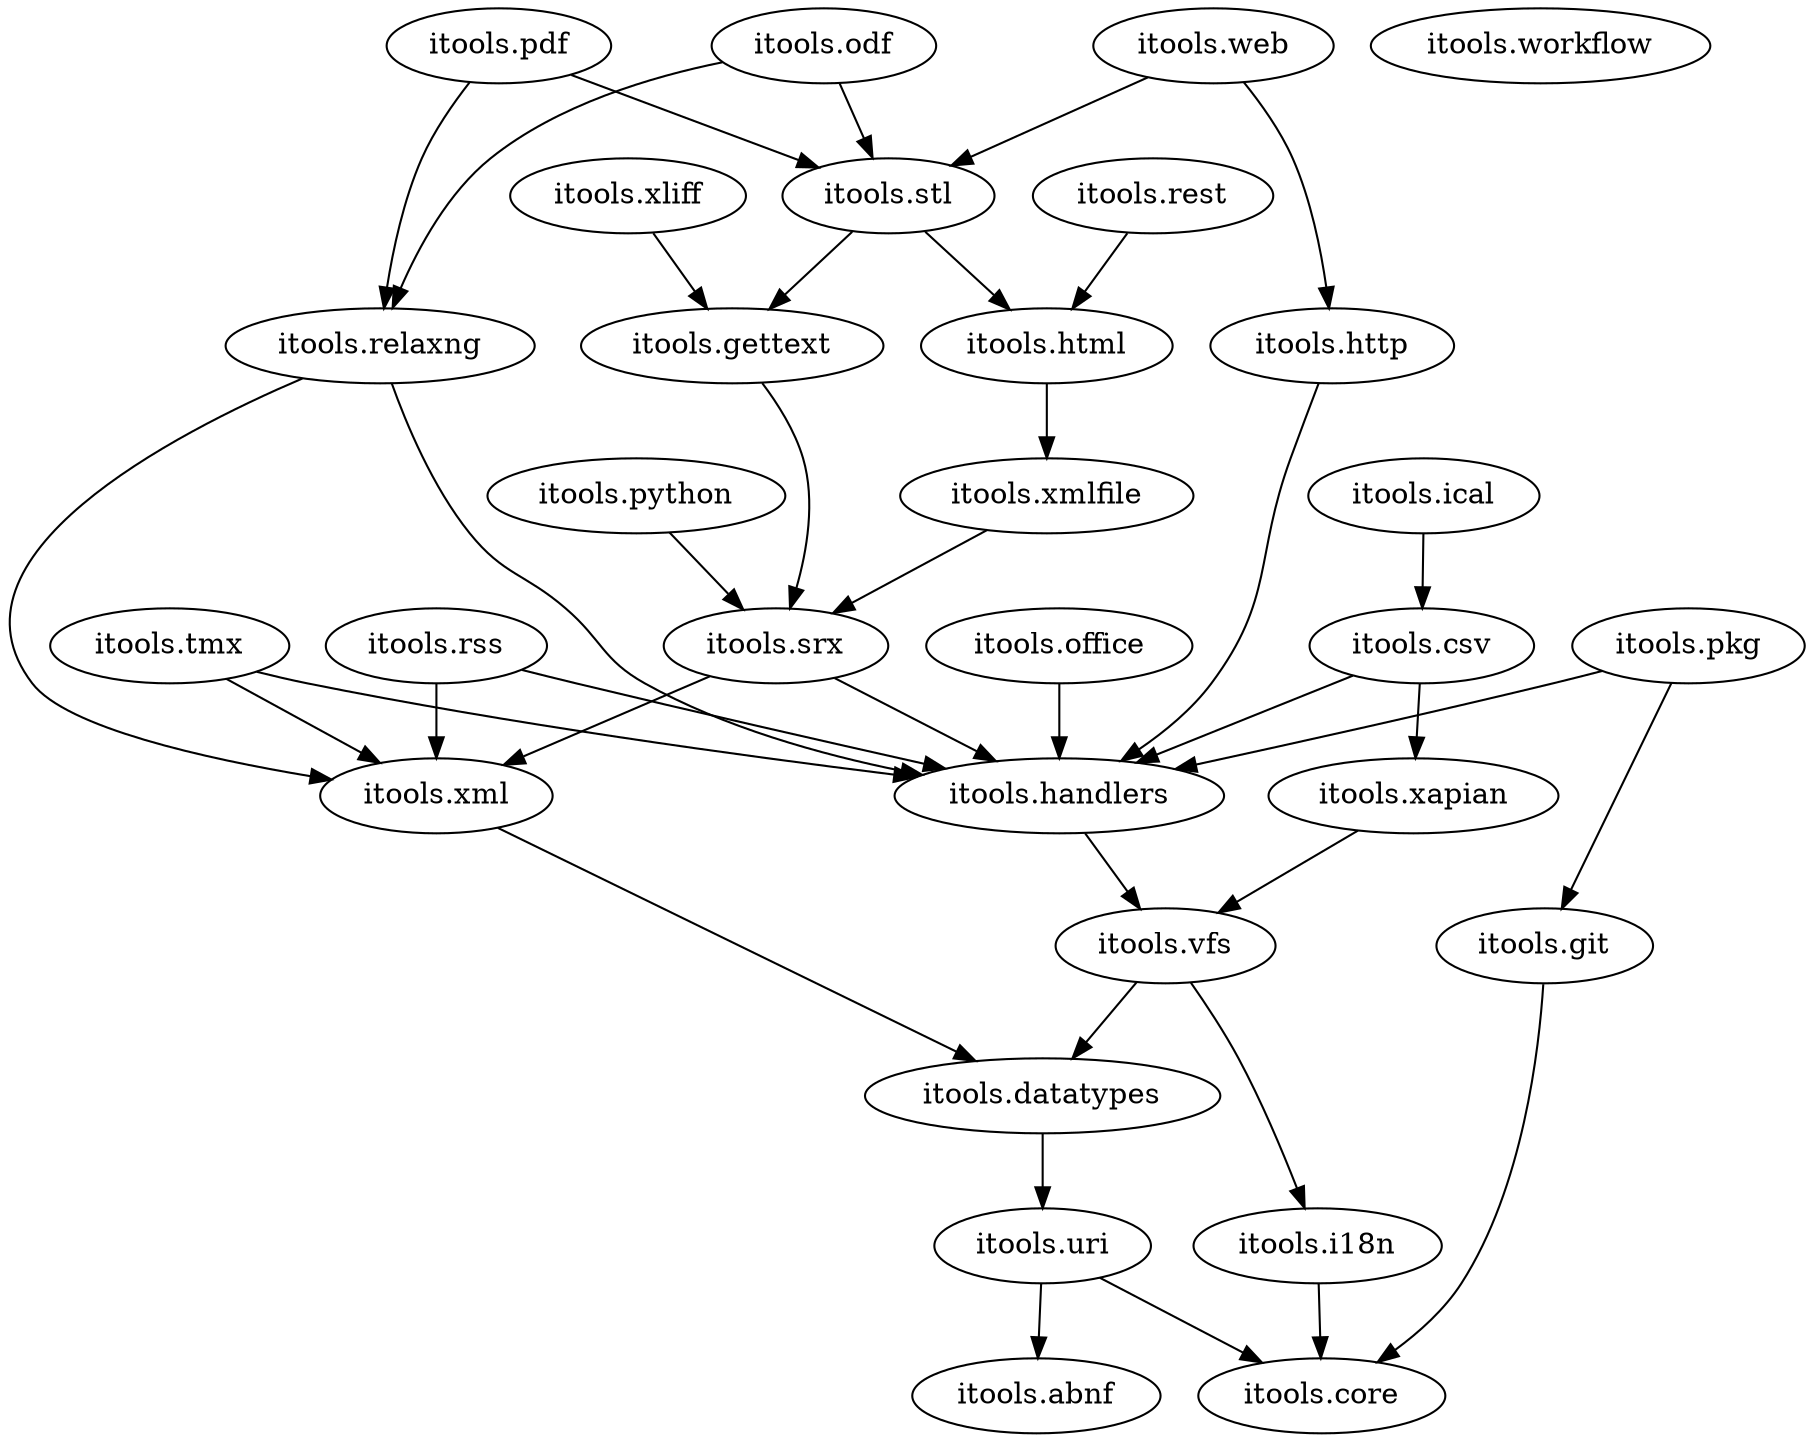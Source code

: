 digraph G {
  "itools.abnf";

  "itools.core";

#  "itools.csv" -> "itools.core";
#  "itools.csv" -> "itools.datatypes";
  "itools.csv" -> "itools.handlers";
#  "itools.csv" -> "itools.vfs";
  "itools.csv" -> "itools.xapian";

#  "itools.datatypes" -> "itools.core";
  "itools.datatypes" -> "itools.uri";

#  "itools.gettext" -> "itools.core";
#  "itools.gettext" -> "itools.handlers";
  "itools.gettext" -> "itools.srx";
#  "itools.gettext" -> "itools.xml";

  "itools.git" -> "itools.core";

#  "itools.handlers" -> "itools.core";
#  "itools.handlers" -> "itools.datatypes";
#  "itools.handlers" -> "itools.uri";
  "itools.handlers" -> "itools.vfs";

#  "itools.html" -> "itools.core";
#  "itools.html" -> "itools.datatypes";
#  "itools.html" -> "itools.handlers";
#  "itools.html" -> "itools.xml";
  "itools.html" -> "itools.xmlfile";

#  "itools.http" -> "itools.datatypes";
  "itools.http" -> "itools.handlers";
#  "itools.http" -> "itools.i18n";
#  "itools.http" -> "itools.uri";

  "itools.i18n" -> "itools.core";

#  "itools.ical" -> "itools.core";
  "itools.ical" -> "itools.csv";
#  "itools.ical" -> "itools.datatypes";
#  "itools.ical" -> "itools.handlers";
#  "itools.ical" -> "itools.xapian";

#  "itools.odf" -> "itools.core";
#  "itools.odf" -> "itools.datatypes";
#  "itools.odf" -> "itools.handlers";
  "itools.odf" -> "itools.relaxng";
  "itools.odf" -> "itools.stl";
#  "itools.odf" -> "itools.xml";
#  "itools.odf" -> "itools.xmlfile";

  "itools.office" -> "itools.handlers";

#  "itools.pdf" -> "itools.core";
#  "itools.pdf" -> "itools.datatypes";
#  "itools.pdf" -> "itools.handlers";
  "itools.pdf" -> "itools.relaxng";
  "itools.pdf" -> "itools.stl";
#  "itools.pdf" -> "itools.uri";
#  "itools.pdf" -> "itools.vfs";
#  "itools.pdf" -> "itools.xml";
#  "itools.pdf" -> "itools.xmlfile";

#  "itools.pkg" -> "itools.core";
#  "itools.pkg" -> "itools.datatypes";
  "itools.pkg" -> "itools.git";
  "itools.pkg" -> "itools.handlers";
#  "itools.pkg" -> "itools.uri";
#  "itools.pkg" -> "itools.vfs";

#  "itools.python" -> "itools.handlers";
  "itools.python" -> "itools.srx";

#  "itools.relaxng" -> "itools.core";
#  "itools.relaxng" -> "itools.datatypes";
  "itools.relaxng" -> "itools.handlers";
  "itools.relaxng" -> "itools.xml";
#  "itools.relaxng" -> "itools.uri";
#  "itools.relaxng" -> "itools.vfs";

#  "itools.rest" -> "itools.handlers";
  "itools.rest" -> "itools.html";
#  "itools.rest" -> "itools.xml";

#  "itools.rss" -> "itools.core";
#  "itools.rss" -> "itools.datatypes";
  "itools.rss" -> "itools.handlers";
  "itools.rss" -> "itools.xml";

#  "itools.stl" -> "itools.core";
#  "itools.stl" -> "itools.datatypes";
  "itools.stl" -> "itools.gettext";
  "itools.stl" -> "itools.html";
#  "itools.stl" -> "itools.uri";
#  "itools.stl" -> "itools.xml";

#  "itools.srx" -> "itools.core";
  "itools.srx" -> "itools.handlers";
  "itools.srx" -> "itools.xml";

#  "itools.tmx" -> "itools.core";
#  "itools.tmx" -> "itools.datatypes";
  "itools.tmx" -> "itools.handlers";
  "itools.tmx" -> "itools.xml";

  "itools.uri" -> "itools.abnf";
  "itools.uri" -> "itools.core";

#  "itools.vfs" -> "itools.core";
  "itools.vfs" -> "itools.datatypes";
  "itools.vfs" -> "itools.i18n";

#  "itools.web" -> "itools.core";
#  "itools.web" -> "itools.datatypes";
#  "itools.web" -> "itools.gettext";
#  "itools.web" -> "itools.handlers";
  "itools.web" -> "itools.http";
#  "itools.web" -> "itools.i18n";
  "itools.web" -> "itools.stl";
#  "itools.web" -> "itools.uri";

  "itools.workflow";

#  "itools.xapian" -> "itools.datatypes";
#  "itools.xapian" -> "itools.i18n";
#  "itools.xapian" -> "itools.uri";
  "itools.xapian" -> "itools.vfs";

#  "itools.xliff" -> "itools.core";
#  "itools.xliff" -> "itools.datatypes";
  "itools.xliff" -> "itools.gettext";
#  "itools.xliff" -> "itools.handlers";
#  "itools.xliff" -> "itools.srx";
#  "itools.xliff" -> "itools.xml";

  "itools.xml" -> "itools.datatypes";

#  "itools.xmlfile" -> "itools.datatypes";
#  "itools.xmlfile" -> "itools.handlers";
  "itools.xmlfile" -> "itools.srx";
#  "itools.xmlfile" -> "itools.xml";
}

